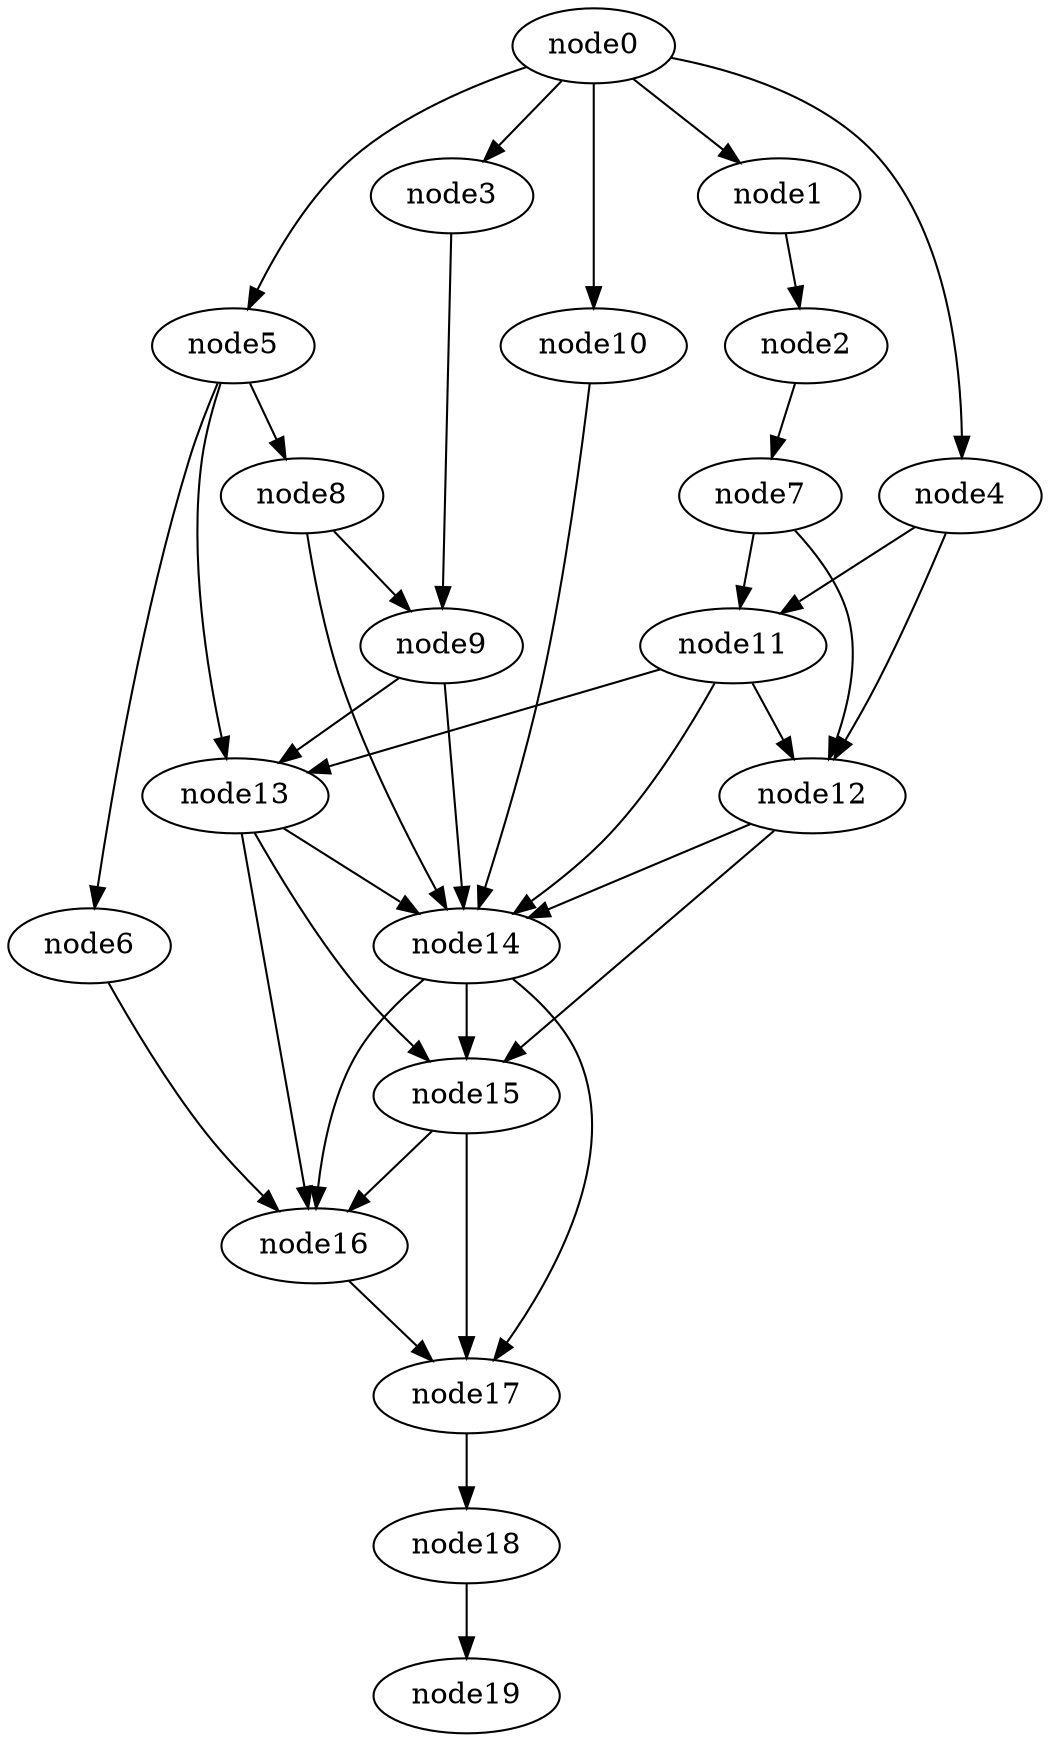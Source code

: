 digraph g{
	node19
	node18 -> node19
	node17 -> node18
	node16 -> node17
	node15 -> node17
	node15 -> node16
	node14 -> node17
	node14 -> node16
	node14 -> node15
	node13 -> node16
	node13 -> node15
	node13 -> node14
	node12 -> node15
	node12 -> node14
	node11 -> node14
	node11 -> node13
	node11 -> node12
	node10 -> node14
	node9 -> node14
	node9 -> node13
	node8 -> node14
	node8 -> node9
	node7 -> node12
	node7 -> node11
	node6 -> node16
	node5 -> node13
	node5 -> node8
	node5 -> node6
	node4 -> node12
	node4 -> node11
	node3 -> node9
	node2 -> node7
	node1 -> node2
	node0 -> node10
	node0 -> node5
	node0 -> node4
	node0 -> node3
	node0 -> node1
}
